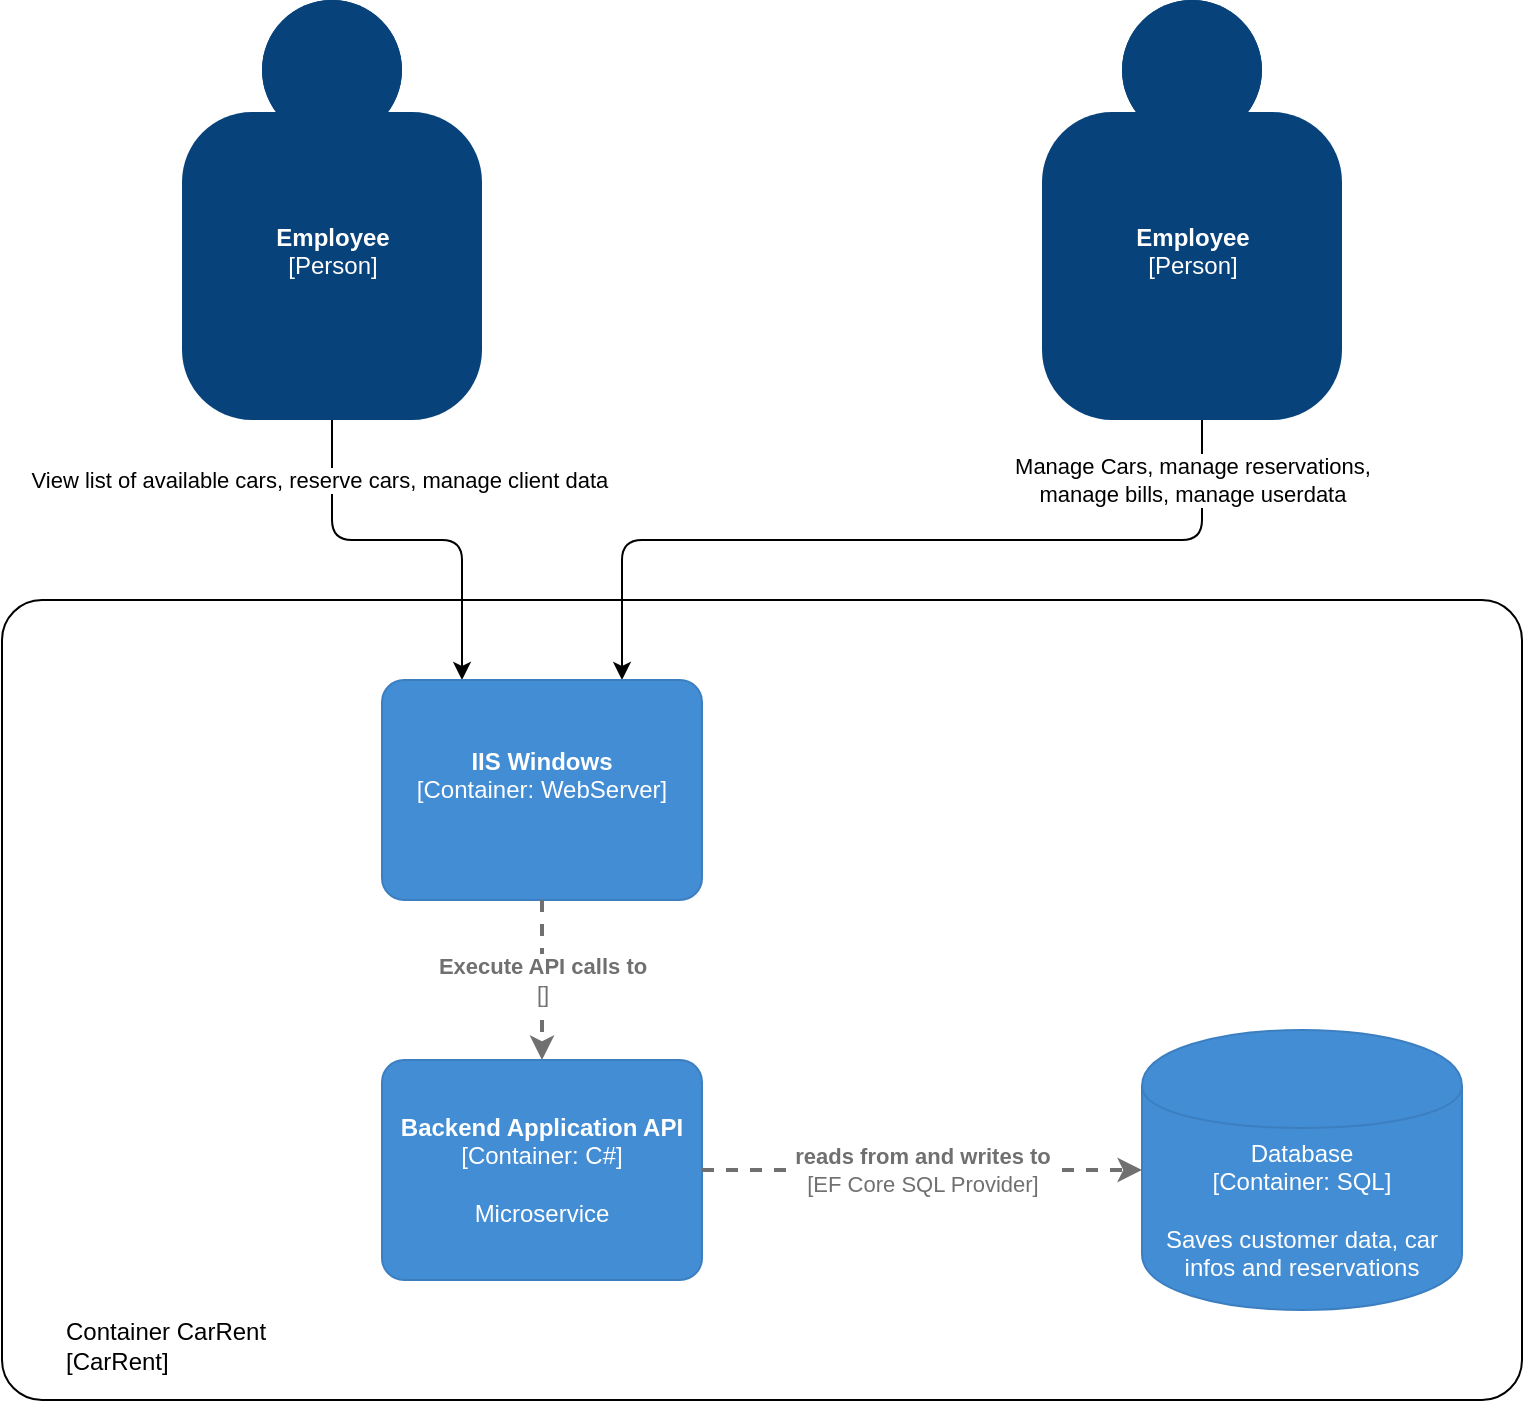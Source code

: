 <mxfile version="15.0.3" type="device"><diagram id="nfeJ_JXiDu7OIvjt49hD" name="Page-1"><mxGraphModel dx="780" dy="739" grid="1" gridSize="10" guides="1" tooltips="1" connect="1" arrows="1" fold="1" page="1" pageScale="1" pageWidth="827" pageHeight="1169" math="0" shadow="0"><root><mxCell id="0"/><mxCell id="1" parent="0"/><object placeholders="1" c4Name="Container CarRent" c4Type="ExecutionEnvironment" c4Application="CarRent" label="&lt;div style=&quot;&quot;&gt;%c4Name%&lt;/div&gt;&lt;div style=&quot;&quot;&gt;[%c4Application%]&lt;/div&gt;" id="xlUGnAavva0PGQG1NEAW-9"><mxCell style="rounded=1;whiteSpace=wrap;html=1;labelBackgroundColor=none;fillColor=#ffffff;fontColor=#000000;align=left;arcSize=5;strokeColor=#000000;verticalAlign=bottom;metaEdit=1;metaData={&quot;c4Type&quot;:{&quot;editable&quot;:false}};points=[[0.25,0,0],[0.5,0,0],[0.75,0,0],[1,0.25,0],[1,0.5,0],[1,0.75,0],[0.75,1,0],[0.5,1,0],[0.25,1,0],[0,0.75,0],[0,0.5,0],[0,0.25,0]];spacingTop=0;spacingLeft=30;spacingBottom=10;" parent="1" vertex="1"><mxGeometry x="10" y="340" width="760" height="400" as="geometry"/></mxCell></object><object placeholders="1" c4Name="Employee" c4Type="Person" c4Description="" label="&lt;b&gt;%c4Name%&lt;/b&gt;&lt;div&gt;[%c4Type%]&lt;/div&gt;&lt;br&gt;&lt;div&gt;%c4Description%&lt;/div&gt;" id="xlUGnAavva0PGQG1NEAW-2"><mxCell style="html=1;dashed=0;whitespace=wrap;fillColor=#08427b;strokeColor=none;fontColor=#ffffff;shape=mxgraph.c4.person;align=center;metaEdit=1;points=[[0.5,0,0],[1,0.5,0],[1,0.75,0],[0.75,1,0],[0.5,1,0],[0.25,1,0],[0,0.75,0],[0,0.5,0]];metaData={&quot;c4Type&quot;:{&quot;editable&quot;:false}};" parent="1" vertex="1"><mxGeometry x="530" y="40" width="150" height="210" as="geometry"/></mxCell></object><mxCell id="xlUGnAavva0PGQG1NEAW-18" value="" style="endArrow=classic;html=1;exitX=0.5;exitY=1;exitDx=0;exitDy=0;exitPerimeter=0;entryX=0.25;entryY=0;entryDx=0;entryDy=0;entryPerimeter=0;" parent="1" target="OJYAxBSo7Gqvu29sWxHO-1" edge="1"><mxGeometry relative="1" as="geometry"><mxPoint x="175" y="250" as="sourcePoint"/><mxPoint x="361.25" y="378.02" as="targetPoint"/><Array as="points"><mxPoint x="175" y="310"/><mxPoint x="240" y="310"/></Array></mxGeometry></mxCell><mxCell id="xlUGnAavva0PGQG1NEAW-19" value="View list of available cars, reserve cars, manage client data&amp;nbsp;" style="edgeLabel;resizable=0;html=1;align=center;verticalAlign=middle;" parent="xlUGnAavva0PGQG1NEAW-18" connectable="0" vertex="1"><mxGeometry relative="1" as="geometry"><mxPoint x="-43" y="-30" as="offset"/></mxGeometry></mxCell><mxCell id="xlUGnAavva0PGQG1NEAW-20" value="" style="endArrow=classic;html=1;exitX=0.5;exitY=1;exitDx=0;exitDy=0;exitPerimeter=0;entryX=0.75;entryY=0;entryDx=0;entryDy=0;entryPerimeter=0;" parent="1" target="OJYAxBSo7Gqvu29sWxHO-1" edge="1"><mxGeometry relative="1" as="geometry"><mxPoint x="610" y="250" as="sourcePoint"/><mxPoint x="440" y="378" as="targetPoint"/><Array as="points"><mxPoint x="610" y="310"/><mxPoint x="320" y="310"/></Array></mxGeometry></mxCell><mxCell id="xlUGnAavva0PGQG1NEAW-21" value="Manage Cars, manage reservations,&lt;br&gt;manage bills, manage userdata" style="edgeLabel;resizable=0;html=1;align=center;verticalAlign=middle;" parent="xlUGnAavva0PGQG1NEAW-20" connectable="0" vertex="1"><mxGeometry relative="1" as="geometry"><mxPoint x="145" y="-30" as="offset"/></mxGeometry></mxCell><object placeholders="1" c4Name="IIS Windows" c4Type="Container" c4Technology="WebServer" c4Description="" label="&lt;b&gt;%c4Name%&lt;/b&gt;&lt;div&gt;[%c4Type%: %c4Technology%]&lt;/div&gt;&lt;br&gt;&lt;div&gt;%c4Description%&lt;/div&gt;" id="OJYAxBSo7Gqvu29sWxHO-1"><mxCell style="rounded=1;whiteSpace=wrap;html=1;labelBackgroundColor=none;fillColor=#438DD5;fontColor=#ffffff;align=center;arcSize=10;strokeColor=#3C7FC0;metaEdit=1;metaData={&quot;c4Type&quot;:{&quot;editable&quot;:false}};points=[[0.25,0,0],[0.5,0,0],[0.75,0,0],[1,0.25,0],[1,0.5,0],[1,0.75,0],[0.75,1,0],[0.5,1,0],[0.25,1,0],[0,0.75,0],[0,0.5,0],[0,0.25,0]];" parent="1" vertex="1"><mxGeometry x="200" y="380" width="160" height="110.0" as="geometry"/></mxCell></object><object placeholders="1" c4Type="Relationship" c4Technology="" c4Description="Execute API calls to" label="&lt;div style=&quot;text-align: left&quot;&gt;&lt;div style=&quot;text-align: center&quot;&gt;&lt;b&gt;%c4Description%&lt;/b&gt;&lt;/div&gt;&lt;div style=&quot;text-align: center&quot;&gt;[%c4Technology%]&lt;/div&gt;&lt;/div&gt;" id="OJYAxBSo7Gqvu29sWxHO-4"><mxCell style="edgeStyle=none;rounded=0;html=1;jettySize=auto;orthogonalLoop=1;strokeColor=#707070;strokeWidth=2;fontColor=#707070;jumpStyle=none;dashed=1;metaEdit=1;metaData={&quot;c4Type&quot;:{&quot;editable&quot;:false}};exitX=0.5;exitY=1;exitDx=0;exitDy=0;exitPerimeter=0;" parent="1" source="OJYAxBSo7Gqvu29sWxHO-1" target="OJYAxBSo7Gqvu29sWxHO-5" edge="1"><mxGeometry width="160" relative="1" as="geometry"><mxPoint x="330" y="600" as="sourcePoint"/><mxPoint x="450" y="540" as="targetPoint"/></mxGeometry></mxCell></object><object placeholders="1" c4Name="Backend Application API" c4Type="Container" c4Technology="C#" c4Description="Microservice" label="&lt;b&gt;%c4Name%&lt;/b&gt;&lt;div&gt;[%c4Type%: %c4Technology%]&lt;/div&gt;&lt;br&gt;&lt;div&gt;%c4Description%&lt;/div&gt;" id="OJYAxBSo7Gqvu29sWxHO-5"><mxCell style="rounded=1;whiteSpace=wrap;html=1;labelBackgroundColor=none;fillColor=#438DD5;fontColor=#ffffff;align=center;arcSize=10;strokeColor=#3C7FC0;metaEdit=1;metaData={&quot;c4Type&quot;:{&quot;editable&quot;:false}};points=[[0.25,0,0],[0.5,0,0],[0.75,0,0],[1,0.25,0],[1,0.5,0],[1,0.75,0],[0.75,1,0],[0.5,1,0],[0.25,1,0],[0,0.75,0],[0,0.5,0],[0,0.25,0]];" parent="1" vertex="1"><mxGeometry x="200" y="570" width="160" height="110.0" as="geometry"/></mxCell></object><mxCell id="OJYAxBSo7Gqvu29sWxHO-6" style="edgeStyle=orthogonalEdgeStyle;rounded=0;orthogonalLoop=1;jettySize=auto;html=1;exitX=0.5;exitY=1;exitDx=0;exitDy=0;exitPerimeter=0;" parent="1" source="xlUGnAavva0PGQG1NEAW-9" target="xlUGnAavva0PGQG1NEAW-9" edge="1"><mxGeometry relative="1" as="geometry"/></mxCell><object placeholders="1" c4Type="Database" c4Technology="SQL" c4Description="Saves customer data, car infos and reservations" label="%c4Type%&lt;div&gt;[Container:&amp;nbsp;%c4Technology%]&lt;/div&gt;&lt;br&gt;&lt;div&gt;%c4Description%&lt;/div&gt;" id="OJYAxBSo7Gqvu29sWxHO-7"><mxCell style="shape=cylinder;whiteSpace=wrap;html=1;boundedLbl=1;rounded=0;labelBackgroundColor=none;fillColor=#438DD5;fontSize=12;fontColor=#ffffff;align=center;strokeColor=#3C7FC0;metaEdit=1;points=[[0.5,0,0],[1,0.25,0],[1,0.5,0],[1,0.75,0],[0.5,1,0],[0,0.75,0],[0,0.5,0],[0,0.25,0]];metaData={&quot;c4Type&quot;:{&quot;editable&quot;:false}};" parent="1" vertex="1"><mxGeometry x="580" y="555" width="160" height="140" as="geometry"/></mxCell></object><object placeholders="1" c4Type="Relationship" c4Technology="EF Core SQL Provider" c4Description="reads from and writes to" label="&lt;div style=&quot;text-align: left&quot;&gt;&lt;div style=&quot;text-align: center&quot;&gt;&lt;b&gt;%c4Description%&lt;/b&gt;&lt;/div&gt;&lt;div style=&quot;text-align: center&quot;&gt;[%c4Technology%]&lt;/div&gt;&lt;/div&gt;" id="OJYAxBSo7Gqvu29sWxHO-8"><mxCell style="edgeStyle=none;rounded=0;html=1;jettySize=auto;orthogonalLoop=1;strokeColor=#707070;strokeWidth=2;fontColor=#707070;jumpStyle=none;dashed=1;metaEdit=1;metaData={&quot;c4Type&quot;:{&quot;editable&quot;:false}};entryX=0;entryY=0.5;entryDx=0;entryDy=0;entryPerimeter=0;" parent="1" source="OJYAxBSo7Gqvu29sWxHO-5" target="OJYAxBSo7Gqvu29sWxHO-7" edge="1"><mxGeometry width="160" relative="1" as="geometry"><mxPoint x="480" y="625" as="sourcePoint"/><mxPoint x="560" y="625" as="targetPoint"/></mxGeometry></mxCell></object><object placeholders="1" c4Name="Employee" c4Type="Person" c4Description="" label="&lt;b&gt;%c4Name%&lt;/b&gt;&lt;div&gt;[%c4Type%]&lt;/div&gt;&lt;br&gt;&lt;div&gt;%c4Description%&lt;/div&gt;" id="n03AkkBoWGvwmIOF-8SK-1"><mxCell style="html=1;dashed=0;whitespace=wrap;fillColor=#08427b;strokeColor=none;fontColor=#ffffff;shape=mxgraph.c4.person;align=center;metaEdit=1;points=[[0.5,0,0],[1,0.5,0],[1,0.75,0],[0.75,1,0],[0.5,1,0],[0.25,1,0],[0,0.75,0],[0,0.5,0]];metaData={&quot;c4Type&quot;:{&quot;editable&quot;:false}};" vertex="1" parent="1"><mxGeometry x="100" y="40" width="150" height="210" as="geometry"/></mxCell></object></root></mxGraphModel></diagram></mxfile>